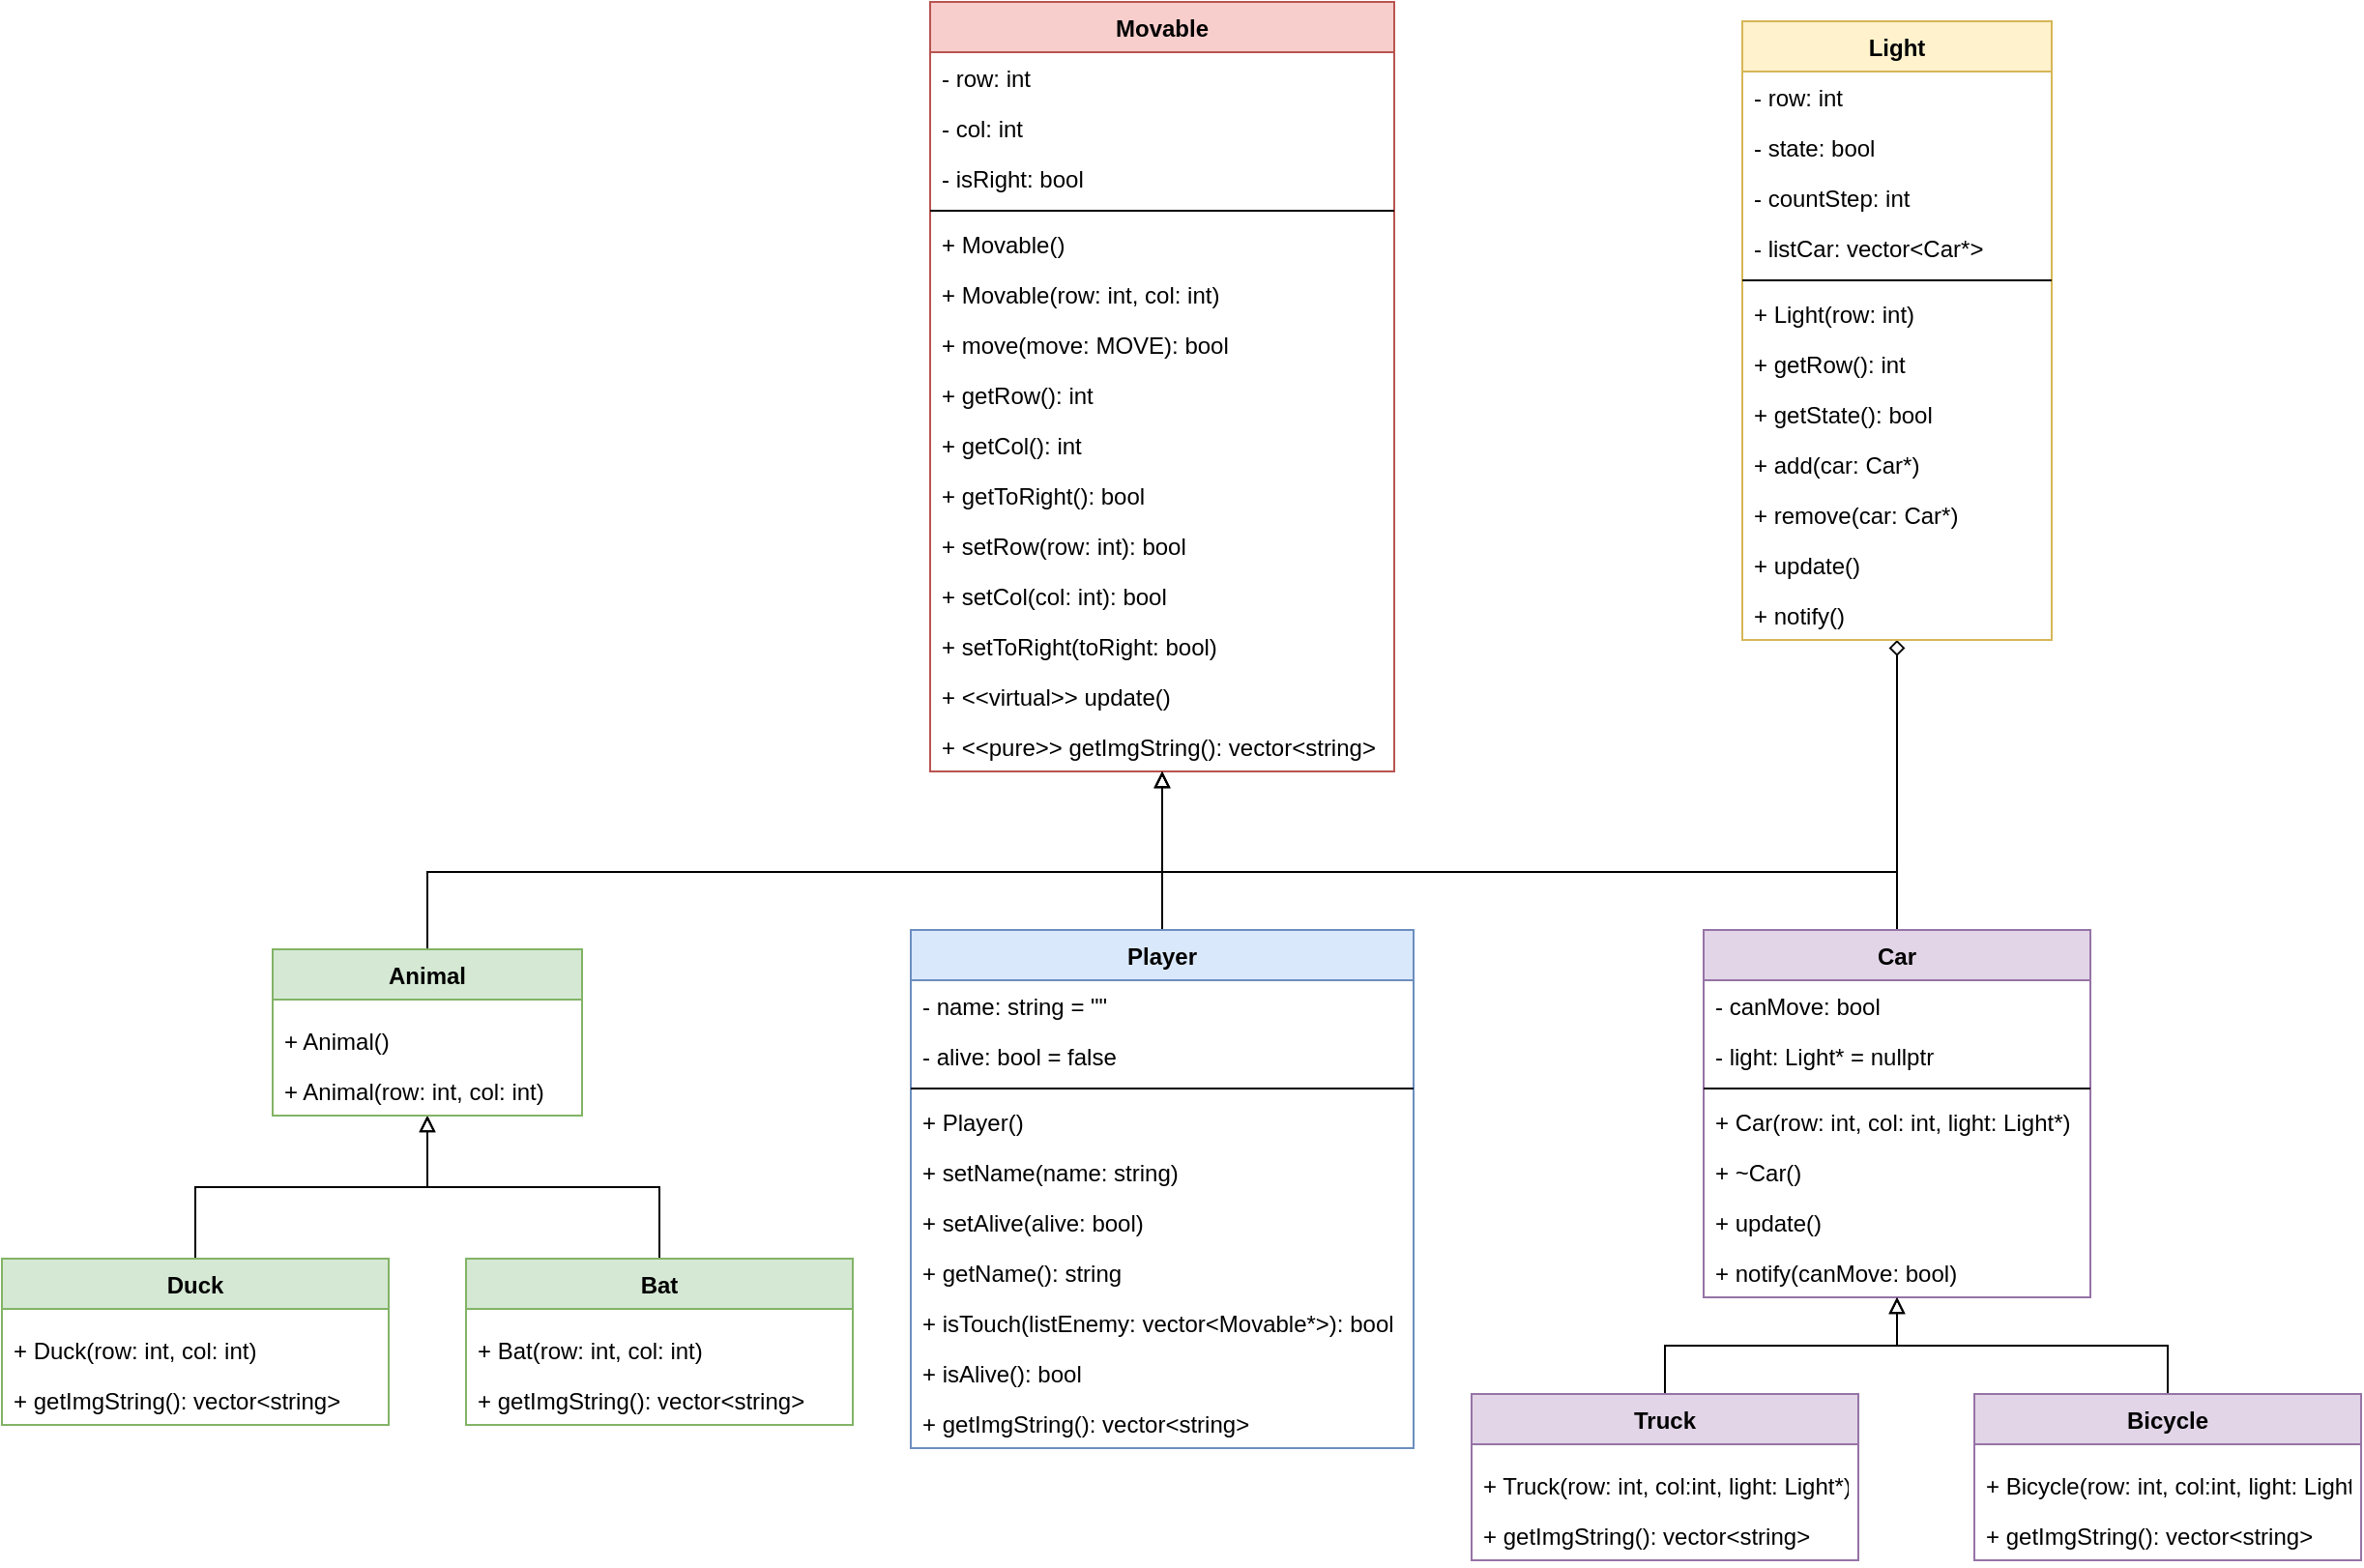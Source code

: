 <mxfile version="13.5.1" type="device"><diagram id="bCAiW5n6ZOciPha4W7LF" name="Page-1"><mxGraphModel dx="2055" dy="696" grid="1" gridSize="10" guides="1" tooltips="1" connect="1" arrows="1" fold="1" page="1" pageScale="1" pageWidth="850" pageHeight="1100" math="0" shadow="0"><root><mxCell id="0"/><mxCell id="1" parent="0"/><mxCell id="tVya9UV6UEuoITCJ3ge2-1" value="Movable" style="swimlane;fontStyle=1;align=center;verticalAlign=top;childLayout=stackLayout;horizontal=1;startSize=26;horizontalStack=0;resizeParent=1;resizeParentMax=0;resizeLast=0;collapsible=1;marginBottom=0;fillColor=#f8cecc;strokeColor=#b85450;" vertex="1" parent="1"><mxGeometry x="-120" y="40" width="240" height="398" as="geometry"/></mxCell><mxCell id="tVya9UV6UEuoITCJ3ge2-2" value="- row: int" style="text;strokeColor=none;fillColor=none;align=left;verticalAlign=top;spacingLeft=4;spacingRight=4;overflow=hidden;rotatable=0;points=[[0,0.5],[1,0.5]];portConstraint=eastwest;" vertex="1" parent="tVya9UV6UEuoITCJ3ge2-1"><mxGeometry y="26" width="240" height="26" as="geometry"/></mxCell><mxCell id="tVya9UV6UEuoITCJ3ge2-7" value="- col: int&#10;" style="text;strokeColor=none;fillColor=none;align=left;verticalAlign=top;spacingLeft=4;spacingRight=4;overflow=hidden;rotatable=0;points=[[0,0.5],[1,0.5]];portConstraint=eastwest;" vertex="1" parent="tVya9UV6UEuoITCJ3ge2-1"><mxGeometry y="52" width="240" height="26" as="geometry"/></mxCell><mxCell id="tVya9UV6UEuoITCJ3ge2-4" value="- isRight: bool" style="text;strokeColor=none;fillColor=none;align=left;verticalAlign=top;spacingLeft=4;spacingRight=4;overflow=hidden;rotatable=0;points=[[0,0.5],[1,0.5]];portConstraint=eastwest;" vertex="1" parent="tVya9UV6UEuoITCJ3ge2-1"><mxGeometry y="78" width="240" height="26" as="geometry"/></mxCell><mxCell id="tVya9UV6UEuoITCJ3ge2-3" value="" style="line;strokeWidth=1;fillColor=none;align=left;verticalAlign=middle;spacingTop=-1;spacingLeft=3;spacingRight=3;rotatable=0;labelPosition=right;points=[];portConstraint=eastwest;" vertex="1" parent="tVya9UV6UEuoITCJ3ge2-1"><mxGeometry y="104" width="240" height="8" as="geometry"/></mxCell><mxCell id="tVya9UV6UEuoITCJ3ge2-6" value="+ Movable()" style="text;strokeColor=none;fillColor=none;align=left;verticalAlign=top;spacingLeft=4;spacingRight=4;overflow=hidden;rotatable=0;points=[[0,0.5],[1,0.5]];portConstraint=eastwest;" vertex="1" parent="tVya9UV6UEuoITCJ3ge2-1"><mxGeometry y="112" width="240" height="26" as="geometry"/></mxCell><mxCell id="tVya9UV6UEuoITCJ3ge2-8" value="+ Movable(row: int, col: int)" style="text;strokeColor=none;fillColor=none;align=left;verticalAlign=top;spacingLeft=4;spacingRight=4;overflow=hidden;rotatable=0;points=[[0,0.5],[1,0.5]];portConstraint=eastwest;" vertex="1" parent="tVya9UV6UEuoITCJ3ge2-1"><mxGeometry y="138" width="240" height="26" as="geometry"/></mxCell><mxCell id="tVya9UV6UEuoITCJ3ge2-9" value="+ move(move: MOVE): bool" style="text;strokeColor=none;fillColor=none;align=left;verticalAlign=top;spacingLeft=4;spacingRight=4;overflow=hidden;rotatable=0;points=[[0,0.5],[1,0.5]];portConstraint=eastwest;" vertex="1" parent="tVya9UV6UEuoITCJ3ge2-1"><mxGeometry y="164" width="240" height="26" as="geometry"/></mxCell><mxCell id="tVya9UV6UEuoITCJ3ge2-10" value="+ getRow(): int" style="text;strokeColor=none;fillColor=none;align=left;verticalAlign=top;spacingLeft=4;spacingRight=4;overflow=hidden;rotatable=0;points=[[0,0.5],[1,0.5]];portConstraint=eastwest;" vertex="1" parent="tVya9UV6UEuoITCJ3ge2-1"><mxGeometry y="190" width="240" height="26" as="geometry"/></mxCell><mxCell id="tVya9UV6UEuoITCJ3ge2-11" value="+ getCol(): int" style="text;strokeColor=none;fillColor=none;align=left;verticalAlign=top;spacingLeft=4;spacingRight=4;overflow=hidden;rotatable=0;points=[[0,0.5],[1,0.5]];portConstraint=eastwest;" vertex="1" parent="tVya9UV6UEuoITCJ3ge2-1"><mxGeometry y="216" width="240" height="26" as="geometry"/></mxCell><mxCell id="tVya9UV6UEuoITCJ3ge2-14" value="+ getToRight(): bool" style="text;strokeColor=none;fillColor=none;align=left;verticalAlign=top;spacingLeft=4;spacingRight=4;overflow=hidden;rotatable=0;points=[[0,0.5],[1,0.5]];portConstraint=eastwest;" vertex="1" parent="tVya9UV6UEuoITCJ3ge2-1"><mxGeometry y="242" width="240" height="26" as="geometry"/></mxCell><mxCell id="tVya9UV6UEuoITCJ3ge2-12" value="+ setRow(row: int): bool" style="text;strokeColor=none;fillColor=none;align=left;verticalAlign=top;spacingLeft=4;spacingRight=4;overflow=hidden;rotatable=0;points=[[0,0.5],[1,0.5]];portConstraint=eastwest;" vertex="1" parent="tVya9UV6UEuoITCJ3ge2-1"><mxGeometry y="268" width="240" height="26" as="geometry"/></mxCell><mxCell id="tVya9UV6UEuoITCJ3ge2-15" value="+ setCol(col: int): bool" style="text;strokeColor=none;fillColor=none;align=left;verticalAlign=top;spacingLeft=4;spacingRight=4;overflow=hidden;rotatable=0;points=[[0,0.5],[1,0.5]];portConstraint=eastwest;" vertex="1" parent="tVya9UV6UEuoITCJ3ge2-1"><mxGeometry y="294" width="240" height="26" as="geometry"/></mxCell><mxCell id="tVya9UV6UEuoITCJ3ge2-13" value="+ setToRight(toRight: bool)" style="text;strokeColor=none;fillColor=none;align=left;verticalAlign=top;spacingLeft=4;spacingRight=4;overflow=hidden;rotatable=0;points=[[0,0.5],[1,0.5]];portConstraint=eastwest;" vertex="1" parent="tVya9UV6UEuoITCJ3ge2-1"><mxGeometry y="320" width="240" height="26" as="geometry"/></mxCell><mxCell id="tVya9UV6UEuoITCJ3ge2-16" value="+ &lt;&lt;virtual&gt;&gt; update()" style="text;strokeColor=none;fillColor=none;align=left;verticalAlign=top;spacingLeft=4;spacingRight=4;overflow=hidden;rotatable=0;points=[[0,0.5],[1,0.5]];portConstraint=eastwest;" vertex="1" parent="tVya9UV6UEuoITCJ3ge2-1"><mxGeometry y="346" width="240" height="26" as="geometry"/></mxCell><mxCell id="tVya9UV6UEuoITCJ3ge2-17" value="+ &lt;&lt;pure&gt;&gt; getImgString(): vector&lt;string&gt;" style="text;strokeColor=none;fillColor=none;align=left;verticalAlign=top;spacingLeft=4;spacingRight=4;overflow=hidden;rotatable=0;points=[[0,0.5],[1,0.5]];portConstraint=eastwest;" vertex="1" parent="tVya9UV6UEuoITCJ3ge2-1"><mxGeometry y="372" width="240" height="26" as="geometry"/></mxCell><mxCell id="tVya9UV6UEuoITCJ3ge2-65" style="edgeStyle=orthogonalEdgeStyle;rounded=0;orthogonalLoop=1;jettySize=auto;html=1;exitX=0.5;exitY=0;exitDx=0;exitDy=0;endArrow=block;endFill=0;" edge="1" parent="1" source="tVya9UV6UEuoITCJ3ge2-41" target="tVya9UV6UEuoITCJ3ge2-1"><mxGeometry relative="1" as="geometry"><Array as="points"><mxPoint x="380" y="490"/><mxPoint y="490"/></Array></mxGeometry></mxCell><mxCell id="tVya9UV6UEuoITCJ3ge2-67" style="edgeStyle=orthogonalEdgeStyle;rounded=0;orthogonalLoop=1;jettySize=auto;html=1;exitX=0.5;exitY=0;exitDx=0;exitDy=0;endArrow=diamond;endFill=0;" edge="1" parent="1" source="tVya9UV6UEuoITCJ3ge2-41" target="tVya9UV6UEuoITCJ3ge2-45"><mxGeometry relative="1" as="geometry"/></mxCell><mxCell id="tVya9UV6UEuoITCJ3ge2-41" value="Car" style="swimlane;fontStyle=1;align=center;verticalAlign=top;childLayout=stackLayout;horizontal=1;startSize=26;horizontalStack=0;resizeParent=1;resizeParentMax=0;resizeLast=0;collapsible=1;marginBottom=0;fillColor=#e1d5e7;strokeColor=#9673a6;" vertex="1" parent="1"><mxGeometry x="280" y="520" width="200" height="190" as="geometry"/></mxCell><mxCell id="tVya9UV6UEuoITCJ3ge2-42" value="- canMove: bool&#10;" style="text;strokeColor=none;fillColor=none;align=left;verticalAlign=top;spacingLeft=4;spacingRight=4;overflow=hidden;rotatable=0;points=[[0,0.5],[1,0.5]];portConstraint=eastwest;" vertex="1" parent="tVya9UV6UEuoITCJ3ge2-41"><mxGeometry y="26" width="200" height="26" as="geometry"/></mxCell><mxCell id="tVya9UV6UEuoITCJ3ge2-49" value="- light: Light* = nullptr" style="text;strokeColor=none;fillColor=none;align=left;verticalAlign=top;spacingLeft=4;spacingRight=4;overflow=hidden;rotatable=0;points=[[0,0.5],[1,0.5]];portConstraint=eastwest;" vertex="1" parent="tVya9UV6UEuoITCJ3ge2-41"><mxGeometry y="52" width="200" height="26" as="geometry"/></mxCell><mxCell id="tVya9UV6UEuoITCJ3ge2-43" value="" style="line;strokeWidth=1;fillColor=none;align=left;verticalAlign=middle;spacingTop=-1;spacingLeft=3;spacingRight=3;rotatable=0;labelPosition=right;points=[];portConstraint=eastwest;" vertex="1" parent="tVya9UV6UEuoITCJ3ge2-41"><mxGeometry y="78" width="200" height="8" as="geometry"/></mxCell><mxCell id="tVya9UV6UEuoITCJ3ge2-44" value="+ Car(row: int, col: int, light: Light*)" style="text;strokeColor=none;fillColor=none;align=left;verticalAlign=top;spacingLeft=4;spacingRight=4;overflow=hidden;rotatable=0;points=[[0,0.5],[1,0.5]];portConstraint=eastwest;" vertex="1" parent="tVya9UV6UEuoITCJ3ge2-41"><mxGeometry y="86" width="200" height="26" as="geometry"/></mxCell><mxCell id="tVya9UV6UEuoITCJ3ge2-50" value="+ ~Car()" style="text;strokeColor=none;fillColor=none;align=left;verticalAlign=top;spacingLeft=4;spacingRight=4;overflow=hidden;rotatable=0;points=[[0,0.5],[1,0.5]];portConstraint=eastwest;" vertex="1" parent="tVya9UV6UEuoITCJ3ge2-41"><mxGeometry y="112" width="200" height="26" as="geometry"/></mxCell><mxCell id="tVya9UV6UEuoITCJ3ge2-51" value="+ update()" style="text;strokeColor=none;fillColor=none;align=left;verticalAlign=top;spacingLeft=4;spacingRight=4;overflow=hidden;rotatable=0;points=[[0,0.5],[1,0.5]];portConstraint=eastwest;" vertex="1" parent="tVya9UV6UEuoITCJ3ge2-41"><mxGeometry y="138" width="200" height="26" as="geometry"/></mxCell><mxCell id="tVya9UV6UEuoITCJ3ge2-52" value="+ notify(canMove: bool)" style="text;strokeColor=none;fillColor=none;align=left;verticalAlign=top;spacingLeft=4;spacingRight=4;overflow=hidden;rotatable=0;points=[[0,0.5],[1,0.5]];portConstraint=eastwest;" vertex="1" parent="tVya9UV6UEuoITCJ3ge2-41"><mxGeometry y="164" width="200" height="26" as="geometry"/></mxCell><mxCell id="tVya9UV6UEuoITCJ3ge2-64" style="edgeStyle=orthogonalEdgeStyle;rounded=0;orthogonalLoop=1;jettySize=auto;html=1;exitX=0.5;exitY=0;exitDx=0;exitDy=0;endArrow=block;endFill=0;" edge="1" parent="1" source="tVya9UV6UEuoITCJ3ge2-31" target="tVya9UV6UEuoITCJ3ge2-1"><mxGeometry relative="1" as="geometry"><Array as="points"><mxPoint x="-380" y="490"/><mxPoint y="490"/></Array></mxGeometry></mxCell><mxCell id="tVya9UV6UEuoITCJ3ge2-63" style="edgeStyle=orthogonalEdgeStyle;rounded=0;orthogonalLoop=1;jettySize=auto;html=1;exitX=0.5;exitY=0;exitDx=0;exitDy=0;endArrow=block;endFill=0;" edge="1" parent="1" source="tVya9UV6UEuoITCJ3ge2-19" target="tVya9UV6UEuoITCJ3ge2-1"><mxGeometry relative="1" as="geometry"/></mxCell><mxCell id="tVya9UV6UEuoITCJ3ge2-19" value="Player" style="swimlane;fontStyle=1;align=center;verticalAlign=top;childLayout=stackLayout;horizontal=1;startSize=26;horizontalStack=0;resizeParent=1;resizeParentMax=0;resizeLast=0;collapsible=1;marginBottom=0;fillColor=#dae8fc;strokeColor=#6c8ebf;" vertex="1" parent="1"><mxGeometry x="-130" y="520" width="260" height="268" as="geometry"/></mxCell><mxCell id="tVya9UV6UEuoITCJ3ge2-20" value="- name: string = &quot;&quot;" style="text;strokeColor=none;fillColor=none;align=left;verticalAlign=top;spacingLeft=4;spacingRight=4;overflow=hidden;rotatable=0;points=[[0,0.5],[1,0.5]];portConstraint=eastwest;" vertex="1" parent="tVya9UV6UEuoITCJ3ge2-19"><mxGeometry y="26" width="260" height="26" as="geometry"/></mxCell><mxCell id="tVya9UV6UEuoITCJ3ge2-23" value="- alive: bool = false" style="text;strokeColor=none;fillColor=none;align=left;verticalAlign=top;spacingLeft=4;spacingRight=4;overflow=hidden;rotatable=0;points=[[0,0.5],[1,0.5]];portConstraint=eastwest;" vertex="1" parent="tVya9UV6UEuoITCJ3ge2-19"><mxGeometry y="52" width="260" height="26" as="geometry"/></mxCell><mxCell id="tVya9UV6UEuoITCJ3ge2-21" value="" style="line;strokeWidth=1;fillColor=none;align=left;verticalAlign=middle;spacingTop=-1;spacingLeft=3;spacingRight=3;rotatable=0;labelPosition=right;points=[];portConstraint=eastwest;" vertex="1" parent="tVya9UV6UEuoITCJ3ge2-19"><mxGeometry y="78" width="260" height="8" as="geometry"/></mxCell><mxCell id="tVya9UV6UEuoITCJ3ge2-22" value="+ Player()" style="text;strokeColor=none;fillColor=none;align=left;verticalAlign=top;spacingLeft=4;spacingRight=4;overflow=hidden;rotatable=0;points=[[0,0.5],[1,0.5]];portConstraint=eastwest;" vertex="1" parent="tVya9UV6UEuoITCJ3ge2-19"><mxGeometry y="86" width="260" height="26" as="geometry"/></mxCell><mxCell id="tVya9UV6UEuoITCJ3ge2-24" value="+ setName(name: string)" style="text;strokeColor=none;fillColor=none;align=left;verticalAlign=top;spacingLeft=4;spacingRight=4;overflow=hidden;rotatable=0;points=[[0,0.5],[1,0.5]];portConstraint=eastwest;" vertex="1" parent="tVya9UV6UEuoITCJ3ge2-19"><mxGeometry y="112" width="260" height="26" as="geometry"/></mxCell><mxCell id="tVya9UV6UEuoITCJ3ge2-25" value="+ setAlive(alive: bool)" style="text;strokeColor=none;fillColor=none;align=left;verticalAlign=top;spacingLeft=4;spacingRight=4;overflow=hidden;rotatable=0;points=[[0,0.5],[1,0.5]];portConstraint=eastwest;" vertex="1" parent="tVya9UV6UEuoITCJ3ge2-19"><mxGeometry y="138" width="260" height="26" as="geometry"/></mxCell><mxCell id="tVya9UV6UEuoITCJ3ge2-26" value="+ getName(): string" style="text;strokeColor=none;fillColor=none;align=left;verticalAlign=top;spacingLeft=4;spacingRight=4;overflow=hidden;rotatable=0;points=[[0,0.5],[1,0.5]];portConstraint=eastwest;" vertex="1" parent="tVya9UV6UEuoITCJ3ge2-19"><mxGeometry y="164" width="260" height="26" as="geometry"/></mxCell><mxCell id="tVya9UV6UEuoITCJ3ge2-27" value="+ isTouch(listEnemy: vector&lt;Movable*&gt;): bool" style="text;strokeColor=none;fillColor=none;align=left;verticalAlign=top;spacingLeft=4;spacingRight=4;overflow=hidden;rotatable=0;points=[[0,0.5],[1,0.5]];portConstraint=eastwest;" vertex="1" parent="tVya9UV6UEuoITCJ3ge2-19"><mxGeometry y="190" width="260" height="26" as="geometry"/></mxCell><mxCell id="tVya9UV6UEuoITCJ3ge2-28" value="+ isAlive(): bool" style="text;strokeColor=none;fillColor=none;align=left;verticalAlign=top;spacingLeft=4;spacingRight=4;overflow=hidden;rotatable=0;points=[[0,0.5],[1,0.5]];portConstraint=eastwest;" vertex="1" parent="tVya9UV6UEuoITCJ3ge2-19"><mxGeometry y="216" width="260" height="26" as="geometry"/></mxCell><mxCell id="tVya9UV6UEuoITCJ3ge2-29" value="+ getImgString(): vector&lt;string&gt;" style="text;strokeColor=none;fillColor=none;align=left;verticalAlign=top;spacingLeft=4;spacingRight=4;overflow=hidden;rotatable=0;points=[[0,0.5],[1,0.5]];portConstraint=eastwest;" vertex="1" parent="tVya9UV6UEuoITCJ3ge2-19"><mxGeometry y="242" width="260" height="26" as="geometry"/></mxCell><mxCell id="tVya9UV6UEuoITCJ3ge2-45" value="Light" style="swimlane;fontStyle=1;align=center;verticalAlign=top;childLayout=stackLayout;horizontal=1;startSize=26;horizontalStack=0;resizeParent=1;resizeParentMax=0;resizeLast=0;collapsible=1;marginBottom=0;fillColor=#fff2cc;strokeColor=#d6b656;" vertex="1" parent="1"><mxGeometry x="300" y="50" width="160" height="320" as="geometry"/></mxCell><mxCell id="tVya9UV6UEuoITCJ3ge2-46" value="- row: int" style="text;strokeColor=none;fillColor=none;align=left;verticalAlign=top;spacingLeft=4;spacingRight=4;overflow=hidden;rotatable=0;points=[[0,0.5],[1,0.5]];portConstraint=eastwest;" vertex="1" parent="tVya9UV6UEuoITCJ3ge2-45"><mxGeometry y="26" width="160" height="26" as="geometry"/></mxCell><mxCell id="tVya9UV6UEuoITCJ3ge2-53" value="- state: bool" style="text;strokeColor=none;fillColor=none;align=left;verticalAlign=top;spacingLeft=4;spacingRight=4;overflow=hidden;rotatable=0;points=[[0,0.5],[1,0.5]];portConstraint=eastwest;" vertex="1" parent="tVya9UV6UEuoITCJ3ge2-45"><mxGeometry y="52" width="160" height="26" as="geometry"/></mxCell><mxCell id="tVya9UV6UEuoITCJ3ge2-54" value="- countStep: int" style="text;strokeColor=none;fillColor=none;align=left;verticalAlign=top;spacingLeft=4;spacingRight=4;overflow=hidden;rotatable=0;points=[[0,0.5],[1,0.5]];portConstraint=eastwest;" vertex="1" parent="tVya9UV6UEuoITCJ3ge2-45"><mxGeometry y="78" width="160" height="26" as="geometry"/></mxCell><mxCell id="tVya9UV6UEuoITCJ3ge2-55" value="- listCar: vector&lt;Car*&gt;" style="text;strokeColor=none;fillColor=none;align=left;verticalAlign=top;spacingLeft=4;spacingRight=4;overflow=hidden;rotatable=0;points=[[0,0.5],[1,0.5]];portConstraint=eastwest;" vertex="1" parent="tVya9UV6UEuoITCJ3ge2-45"><mxGeometry y="104" width="160" height="26" as="geometry"/></mxCell><mxCell id="tVya9UV6UEuoITCJ3ge2-47" value="" style="line;strokeWidth=1;fillColor=none;align=left;verticalAlign=middle;spacingTop=-1;spacingLeft=3;spacingRight=3;rotatable=0;labelPosition=right;points=[];portConstraint=eastwest;" vertex="1" parent="tVya9UV6UEuoITCJ3ge2-45"><mxGeometry y="130" width="160" height="8" as="geometry"/></mxCell><mxCell id="tVya9UV6UEuoITCJ3ge2-48" value="+ Light(row: int)" style="text;strokeColor=none;fillColor=none;align=left;verticalAlign=top;spacingLeft=4;spacingRight=4;overflow=hidden;rotatable=0;points=[[0,0.5],[1,0.5]];portConstraint=eastwest;" vertex="1" parent="tVya9UV6UEuoITCJ3ge2-45"><mxGeometry y="138" width="160" height="26" as="geometry"/></mxCell><mxCell id="tVya9UV6UEuoITCJ3ge2-56" value="+ getRow(): int" style="text;strokeColor=none;fillColor=none;align=left;verticalAlign=top;spacingLeft=4;spacingRight=4;overflow=hidden;rotatable=0;points=[[0,0.5],[1,0.5]];portConstraint=eastwest;" vertex="1" parent="tVya9UV6UEuoITCJ3ge2-45"><mxGeometry y="164" width="160" height="26" as="geometry"/></mxCell><mxCell id="tVya9UV6UEuoITCJ3ge2-57" value="+ getState(): bool" style="text;strokeColor=none;fillColor=none;align=left;verticalAlign=top;spacingLeft=4;spacingRight=4;overflow=hidden;rotatable=0;points=[[0,0.5],[1,0.5]];portConstraint=eastwest;" vertex="1" parent="tVya9UV6UEuoITCJ3ge2-45"><mxGeometry y="190" width="160" height="26" as="geometry"/></mxCell><mxCell id="tVya9UV6UEuoITCJ3ge2-58" value="+ add(car: Car*)" style="text;strokeColor=none;fillColor=none;align=left;verticalAlign=top;spacingLeft=4;spacingRight=4;overflow=hidden;rotatable=0;points=[[0,0.5],[1,0.5]];portConstraint=eastwest;" vertex="1" parent="tVya9UV6UEuoITCJ3ge2-45"><mxGeometry y="216" width="160" height="26" as="geometry"/></mxCell><mxCell id="tVya9UV6UEuoITCJ3ge2-59" value="+ remove(car: Car*)" style="text;strokeColor=none;fillColor=none;align=left;verticalAlign=top;spacingLeft=4;spacingRight=4;overflow=hidden;rotatable=0;points=[[0,0.5],[1,0.5]];portConstraint=eastwest;" vertex="1" parent="tVya9UV6UEuoITCJ3ge2-45"><mxGeometry y="242" width="160" height="26" as="geometry"/></mxCell><mxCell id="tVya9UV6UEuoITCJ3ge2-60" value="+ update()" style="text;strokeColor=none;fillColor=none;align=left;verticalAlign=top;spacingLeft=4;spacingRight=4;overflow=hidden;rotatable=0;points=[[0,0.5],[1,0.5]];portConstraint=eastwest;" vertex="1" parent="tVya9UV6UEuoITCJ3ge2-45"><mxGeometry y="268" width="160" height="26" as="geometry"/></mxCell><mxCell id="tVya9UV6UEuoITCJ3ge2-61" value="+ notify()" style="text;strokeColor=none;fillColor=none;align=left;verticalAlign=top;spacingLeft=4;spacingRight=4;overflow=hidden;rotatable=0;points=[[0,0.5],[1,0.5]];portConstraint=eastwest;" vertex="1" parent="tVya9UV6UEuoITCJ3ge2-45"><mxGeometry y="294" width="160" height="26" as="geometry"/></mxCell><mxCell id="tVya9UV6UEuoITCJ3ge2-78" style="edgeStyle=orthogonalEdgeStyle;rounded=0;orthogonalLoop=1;jettySize=auto;html=1;exitX=0.5;exitY=0;exitDx=0;exitDy=0;endArrow=block;endFill=0;" edge="1" parent="1" source="tVya9UV6UEuoITCJ3ge2-72" target="tVya9UV6UEuoITCJ3ge2-31"><mxGeometry relative="1" as="geometry"/></mxCell><mxCell id="tVya9UV6UEuoITCJ3ge2-72" value="Duck" style="swimlane;fontStyle=1;align=center;verticalAlign=top;childLayout=stackLayout;horizontal=1;startSize=26;horizontalStack=0;resizeParent=1;resizeParentMax=0;resizeLast=0;collapsible=1;marginBottom=0;fillColor=#d5e8d4;strokeColor=#82b366;" vertex="1" parent="1"><mxGeometry x="-600" y="690" width="200" height="86" as="geometry"/></mxCell><mxCell id="tVya9UV6UEuoITCJ3ge2-73" value="" style="line;strokeWidth=1;fillColor=none;align=left;verticalAlign=middle;spacingTop=-1;spacingLeft=3;spacingRight=3;rotatable=0;labelPosition=right;points=[];portConstraint=eastwest;strokeColor=none;" vertex="1" parent="tVya9UV6UEuoITCJ3ge2-72"><mxGeometry y="26" width="200" height="8" as="geometry"/></mxCell><mxCell id="tVya9UV6UEuoITCJ3ge2-75" value="+ Duck(row: int, col: int)" style="text;strokeColor=none;fillColor=none;align=left;verticalAlign=top;spacingLeft=4;spacingRight=4;overflow=hidden;rotatable=0;points=[[0,0.5],[1,0.5]];portConstraint=eastwest;" vertex="1" parent="tVya9UV6UEuoITCJ3ge2-72"><mxGeometry y="34" width="200" height="26" as="geometry"/></mxCell><mxCell id="tVya9UV6UEuoITCJ3ge2-76" value="+ getImgString(): vector&lt;string&gt;" style="text;strokeColor=none;fillColor=none;align=left;verticalAlign=top;spacingLeft=4;spacingRight=4;overflow=hidden;rotatable=0;points=[[0,0.5],[1,0.5]];portConstraint=eastwest;" vertex="1" parent="tVya9UV6UEuoITCJ3ge2-72"><mxGeometry y="60" width="200" height="26" as="geometry"/></mxCell><mxCell id="tVya9UV6UEuoITCJ3ge2-79" style="edgeStyle=orthogonalEdgeStyle;rounded=0;orthogonalLoop=1;jettySize=auto;html=1;exitX=0.5;exitY=0;exitDx=0;exitDy=0;endArrow=block;endFill=0;" edge="1" parent="1" source="tVya9UV6UEuoITCJ3ge2-68" target="tVya9UV6UEuoITCJ3ge2-31"><mxGeometry relative="1" as="geometry"/></mxCell><mxCell id="tVya9UV6UEuoITCJ3ge2-68" value="Bat" style="swimlane;fontStyle=1;align=center;verticalAlign=top;childLayout=stackLayout;horizontal=1;startSize=26;horizontalStack=0;resizeParent=1;resizeParentMax=0;resizeLast=0;collapsible=1;marginBottom=0;fillColor=#d5e8d4;strokeColor=#82b366;" vertex="1" parent="1"><mxGeometry x="-360" y="690" width="200" height="86" as="geometry"/></mxCell><mxCell id="tVya9UV6UEuoITCJ3ge2-69" value="" style="line;strokeWidth=1;fillColor=none;align=left;verticalAlign=middle;spacingTop=-1;spacingLeft=3;spacingRight=3;rotatable=0;labelPosition=right;points=[];portConstraint=eastwest;strokeColor=none;" vertex="1" parent="tVya9UV6UEuoITCJ3ge2-68"><mxGeometry y="26" width="200" height="8" as="geometry"/></mxCell><mxCell id="tVya9UV6UEuoITCJ3ge2-71" value="+ Bat(row: int, col: int)" style="text;strokeColor=none;fillColor=none;align=left;verticalAlign=top;spacingLeft=4;spacingRight=4;overflow=hidden;rotatable=0;points=[[0,0.5],[1,0.5]];portConstraint=eastwest;" vertex="1" parent="tVya9UV6UEuoITCJ3ge2-68"><mxGeometry y="34" width="200" height="26" as="geometry"/></mxCell><mxCell id="tVya9UV6UEuoITCJ3ge2-77" value="+ getImgString(): vector&lt;string&gt;" style="text;strokeColor=none;fillColor=none;align=left;verticalAlign=top;spacingLeft=4;spacingRight=4;overflow=hidden;rotatable=0;points=[[0,0.5],[1,0.5]];portConstraint=eastwest;" vertex="1" parent="tVya9UV6UEuoITCJ3ge2-68"><mxGeometry y="60" width="200" height="26" as="geometry"/></mxCell><mxCell id="tVya9UV6UEuoITCJ3ge2-31" value="Animal" style="swimlane;fontStyle=1;align=center;verticalAlign=top;childLayout=stackLayout;horizontal=1;startSize=26;horizontalStack=0;resizeParent=1;resizeParentMax=0;resizeLast=0;collapsible=1;marginBottom=0;fillColor=#d5e8d4;strokeColor=#82b366;" vertex="1" parent="1"><mxGeometry x="-460" y="530" width="160" height="86" as="geometry"/></mxCell><mxCell id="tVya9UV6UEuoITCJ3ge2-33" value="" style="line;strokeWidth=1;fillColor=none;align=left;verticalAlign=middle;spacingTop=-1;spacingLeft=3;spacingRight=3;rotatable=0;labelPosition=right;points=[];portConstraint=eastwest;strokeColor=none;" vertex="1" parent="tVya9UV6UEuoITCJ3ge2-31"><mxGeometry y="26" width="160" height="8" as="geometry"/></mxCell><mxCell id="tVya9UV6UEuoITCJ3ge2-32" value="+ Animal()" style="text;strokeColor=none;fillColor=none;align=left;verticalAlign=top;spacingLeft=4;spacingRight=4;overflow=hidden;rotatable=0;points=[[0,0.5],[1,0.5]];portConstraint=eastwest;" vertex="1" parent="tVya9UV6UEuoITCJ3ge2-31"><mxGeometry y="34" width="160" height="26" as="geometry"/></mxCell><mxCell id="tVya9UV6UEuoITCJ3ge2-34" value="+ Animal(row: int, col: int)" style="text;strokeColor=none;fillColor=none;align=left;verticalAlign=top;spacingLeft=4;spacingRight=4;overflow=hidden;rotatable=0;points=[[0,0.5],[1,0.5]];portConstraint=eastwest;" vertex="1" parent="tVya9UV6UEuoITCJ3ge2-31"><mxGeometry y="60" width="160" height="26" as="geometry"/></mxCell><mxCell id="tVya9UV6UEuoITCJ3ge2-88" style="edgeStyle=orthogonalEdgeStyle;rounded=0;orthogonalLoop=1;jettySize=auto;html=1;exitX=0.5;exitY=0;exitDx=0;exitDy=0;endArrow=block;endFill=0;" edge="1" parent="1" source="tVya9UV6UEuoITCJ3ge2-84" target="tVya9UV6UEuoITCJ3ge2-41"><mxGeometry relative="1" as="geometry"/></mxCell><mxCell id="tVya9UV6UEuoITCJ3ge2-84" value="Bicycle" style="swimlane;fontStyle=1;align=center;verticalAlign=top;childLayout=stackLayout;horizontal=1;startSize=26;horizontalStack=0;resizeParent=1;resizeParentMax=0;resizeLast=0;collapsible=1;marginBottom=0;fillColor=#e1d5e7;strokeColor=#9673a6;" vertex="1" parent="1"><mxGeometry x="420" y="760" width="200" height="86" as="geometry"/></mxCell><mxCell id="tVya9UV6UEuoITCJ3ge2-85" value="" style="line;strokeWidth=1;fillColor=none;align=left;verticalAlign=middle;spacingTop=-1;spacingLeft=3;spacingRight=3;rotatable=0;labelPosition=right;points=[];portConstraint=eastwest;strokeColor=none;" vertex="1" parent="tVya9UV6UEuoITCJ3ge2-84"><mxGeometry y="26" width="200" height="8" as="geometry"/></mxCell><mxCell id="tVya9UV6UEuoITCJ3ge2-86" value="+ Bicycle(row: int, col:int, light: Light*)" style="text;strokeColor=none;fillColor=none;align=left;verticalAlign=top;spacingLeft=4;spacingRight=4;overflow=hidden;rotatable=0;points=[[0,0.5],[1,0.5]];portConstraint=eastwest;" vertex="1" parent="tVya9UV6UEuoITCJ3ge2-84"><mxGeometry y="34" width="200" height="26" as="geometry"/></mxCell><mxCell id="tVya9UV6UEuoITCJ3ge2-87" value="+ getImgString(): vector&lt;string&gt;" style="text;strokeColor=none;fillColor=none;align=left;verticalAlign=top;spacingLeft=4;spacingRight=4;overflow=hidden;rotatable=0;points=[[0,0.5],[1,0.5]];portConstraint=eastwest;" vertex="1" parent="tVya9UV6UEuoITCJ3ge2-84"><mxGeometry y="60" width="200" height="26" as="geometry"/></mxCell><mxCell id="tVya9UV6UEuoITCJ3ge2-89" style="edgeStyle=orthogonalEdgeStyle;rounded=0;orthogonalLoop=1;jettySize=auto;html=1;exitX=0.5;exitY=0;exitDx=0;exitDy=0;endArrow=block;endFill=0;" edge="1" parent="1" source="tVya9UV6UEuoITCJ3ge2-80" target="tVya9UV6UEuoITCJ3ge2-41"><mxGeometry relative="1" as="geometry"/></mxCell><mxCell id="tVya9UV6UEuoITCJ3ge2-80" value="Truck" style="swimlane;fontStyle=1;align=center;verticalAlign=top;childLayout=stackLayout;horizontal=1;startSize=26;horizontalStack=0;resizeParent=1;resizeParentMax=0;resizeLast=0;collapsible=1;marginBottom=0;fillColor=#e1d5e7;strokeColor=#9673a6;" vertex="1" parent="1"><mxGeometry x="160" y="760" width="200" height="86" as="geometry"/></mxCell><mxCell id="tVya9UV6UEuoITCJ3ge2-81" value="" style="line;strokeWidth=1;fillColor=none;align=left;verticalAlign=middle;spacingTop=-1;spacingLeft=3;spacingRight=3;rotatable=0;labelPosition=right;points=[];portConstraint=eastwest;strokeColor=none;" vertex="1" parent="tVya9UV6UEuoITCJ3ge2-80"><mxGeometry y="26" width="200" height="8" as="geometry"/></mxCell><mxCell id="tVya9UV6UEuoITCJ3ge2-82" value="+ Truck(row: int, col:int, light: Light*)" style="text;strokeColor=none;fillColor=none;align=left;verticalAlign=top;spacingLeft=4;spacingRight=4;overflow=hidden;rotatable=0;points=[[0,0.5],[1,0.5]];portConstraint=eastwest;" vertex="1" parent="tVya9UV6UEuoITCJ3ge2-80"><mxGeometry y="34" width="200" height="26" as="geometry"/></mxCell><mxCell id="tVya9UV6UEuoITCJ3ge2-83" value="+ getImgString(): vector&lt;string&gt;" style="text;strokeColor=none;fillColor=none;align=left;verticalAlign=top;spacingLeft=4;spacingRight=4;overflow=hidden;rotatable=0;points=[[0,0.5],[1,0.5]];portConstraint=eastwest;" vertex="1" parent="tVya9UV6UEuoITCJ3ge2-80"><mxGeometry y="60" width="200" height="26" as="geometry"/></mxCell></root></mxGraphModel></diagram></mxfile>